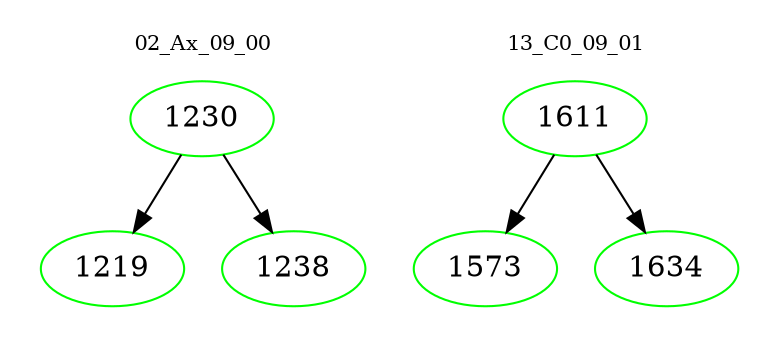 digraph{
subgraph cluster_0 {
color = white
label = "02_Ax_09_00";
fontsize=10;
T0_1230 [label="1230", color="green"]
T0_1230 -> T0_1219 [color="black"]
T0_1219 [label="1219", color="green"]
T0_1230 -> T0_1238 [color="black"]
T0_1238 [label="1238", color="green"]
}
subgraph cluster_1 {
color = white
label = "13_C0_09_01";
fontsize=10;
T1_1611 [label="1611", color="green"]
T1_1611 -> T1_1573 [color="black"]
T1_1573 [label="1573", color="green"]
T1_1611 -> T1_1634 [color="black"]
T1_1634 [label="1634", color="green"]
}
}
